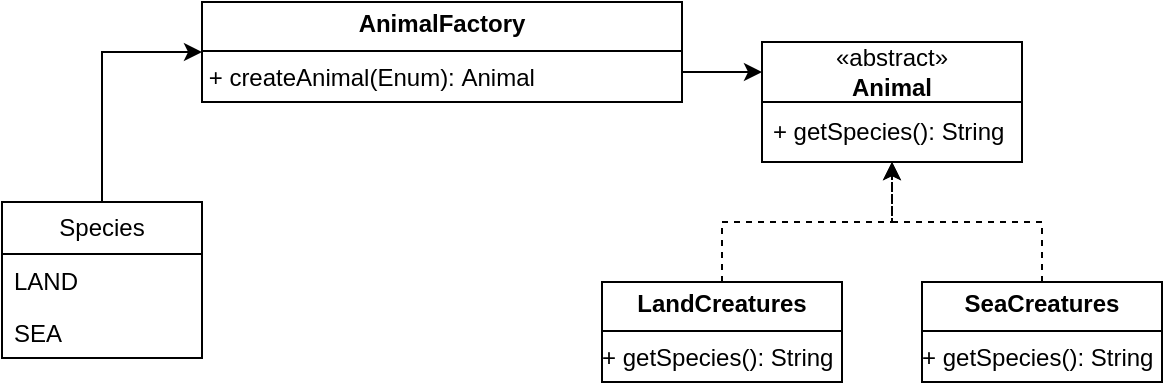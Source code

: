 <mxfile version="20.5.3" type="embed"><diagram name="Страница — 1" id="iVpCG7FMlawMoxD5orLH"><mxGraphModel dx="843" dy="632" grid="1" gridSize="10" guides="1" tooltips="1" connect="1" arrows="1" fold="1" page="1" pageScale="1" pageWidth="827" pageHeight="1169" math="0" shadow="0"><root><mxCell id="0"/><mxCell id="1" parent="0"/><mxCell id="Z0x5usEhRj3-oJsWClzO-1" value="«abstract»&lt;br&gt;&lt;b&gt;Animal&lt;/b&gt;" style="html=1;whiteSpace=wrap;" parent="1" vertex="1"><mxGeometry x="540" y="280" width="130" height="30" as="geometry"/></mxCell><mxCell id="Z0x5usEhRj3-oJsWClzO-27" style="edgeStyle=orthogonalEdgeStyle;rounded=0;orthogonalLoop=1;jettySize=auto;html=1;exitX=1;exitY=0.75;exitDx=0;exitDy=0;entryX=0;entryY=0.5;entryDx=0;entryDy=0;" parent="1" source="Z0x5usEhRj3-oJsWClzO-2" target="Z0x5usEhRj3-oJsWClzO-1" edge="1"><mxGeometry relative="1" as="geometry"><Array as="points"><mxPoint x="500" y="298"/><mxPoint x="500" y="295"/></Array></mxGeometry></mxCell><mxCell id="Z0x5usEhRj3-oJsWClzO-2" value="&lt;p style=&quot;margin:0px;margin-top:4px;text-align:center;&quot;&gt;&lt;b&gt;AnimalFactory&lt;/b&gt;&lt;br&gt;&lt;/p&gt;&lt;hr size=&quot;1&quot; style=&quot;border-style:solid;&quot;&gt;&amp;nbsp;+&amp;nbsp;&lt;span style=&quot;background-color: initial;&quot;&gt;createAnimal(Enum):&amp;nbsp;&lt;/span&gt;Animal&amp;nbsp;&lt;div&gt;&lt;div style=&quot;height:2px;&quot;&gt;&lt;/div&gt;&lt;/div&gt;" style="verticalAlign=top;align=left;overflow=fill;html=1;whiteSpace=wrap;" parent="1" vertex="1"><mxGeometry x="260" y="260" width="240" height="50" as="geometry"/></mxCell><mxCell id="Z0x5usEhRj3-oJsWClzO-9" value="+ getSpecies(): String&amp;nbsp;" style="html=1;whiteSpace=wrap;" parent="1" vertex="1"><mxGeometry x="540" y="310" width="130" height="30" as="geometry"/></mxCell><mxCell id="Z0x5usEhRj3-oJsWClzO-10" style="edgeStyle=orthogonalEdgeStyle;rounded=0;orthogonalLoop=1;jettySize=auto;html=1;exitX=0.5;exitY=1;exitDx=0;exitDy=0;" parent="1" source="Z0x5usEhRj3-oJsWClzO-2" target="Z0x5usEhRj3-oJsWClzO-2" edge="1"><mxGeometry relative="1" as="geometry"/></mxCell><mxCell id="Z0x5usEhRj3-oJsWClzO-12" style="edgeStyle=orthogonalEdgeStyle;rounded=0;orthogonalLoop=1;jettySize=auto;html=1;exitX=0.5;exitY=1;exitDx=0;exitDy=0;" parent="1" source="Z0x5usEhRj3-oJsWClzO-1" target="Z0x5usEhRj3-oJsWClzO-1" edge="1"><mxGeometry relative="1" as="geometry"/></mxCell><mxCell id="Z0x5usEhRj3-oJsWClzO-19" style="edgeStyle=orthogonalEdgeStyle;rounded=0;orthogonalLoop=1;jettySize=auto;html=1;exitX=0.5;exitY=0;exitDx=0;exitDy=0;dashed=1;" parent="1" source="Z0x5usEhRj3-oJsWClzO-15" target="Z0x5usEhRj3-oJsWClzO-9" edge="1"><mxGeometry relative="1" as="geometry"/></mxCell><mxCell id="Z0x5usEhRj3-oJsWClzO-15" value="&lt;p style=&quot;margin:0px;margin-top:4px;text-align:center;&quot;&gt;&lt;b&gt;LandCreatures&lt;/b&gt;&lt;br&gt;&lt;/p&gt;&lt;hr size=&quot;1&quot; style=&quot;border-style:solid;&quot;&gt;&lt;div style=&quot;height:2px;&quot;&gt;&lt;span style=&quot;text-align: center;&quot;&gt;+ getSpecies(): String&amp;nbsp;&lt;/span&gt;&lt;/div&gt;" style="verticalAlign=top;align=left;overflow=fill;html=1;whiteSpace=wrap;" parent="1" vertex="1"><mxGeometry x="460" y="400" width="120" height="50" as="geometry"/></mxCell><mxCell id="Z0x5usEhRj3-oJsWClzO-20" style="edgeStyle=orthogonalEdgeStyle;rounded=0;orthogonalLoop=1;jettySize=auto;html=1;exitX=0.5;exitY=0;exitDx=0;exitDy=0;entryX=0.5;entryY=1;entryDx=0;entryDy=0;dashed=1;" parent="1" source="Z0x5usEhRj3-oJsWClzO-16" target="Z0x5usEhRj3-oJsWClzO-9" edge="1"><mxGeometry relative="1" as="geometry"><mxPoint x="679.966" y="370" as="targetPoint"/></mxGeometry></mxCell><mxCell id="Z0x5usEhRj3-oJsWClzO-16" value="&lt;p style=&quot;margin:0px;margin-top:4px;text-align:center;&quot;&gt;&lt;b&gt;SeaCreatures&lt;/b&gt;&lt;br&gt;&lt;/p&gt;&lt;hr size=&quot;1&quot; style=&quot;border-style:solid;&quot;&gt;&lt;div style=&quot;height:2px;&quot;&gt;&lt;span style=&quot;text-align: center;&quot;&gt;+ getSpecies(): String&amp;nbsp;&lt;/span&gt;&lt;/div&gt;" style="verticalAlign=top;align=left;overflow=fill;html=1;whiteSpace=wrap;" parent="1" vertex="1"><mxGeometry x="620" y="400" width="120" height="50" as="geometry"/></mxCell><mxCell id="Z0x5usEhRj3-oJsWClzO-25" style="edgeStyle=orthogonalEdgeStyle;rounded=0;orthogonalLoop=1;jettySize=auto;html=1;exitX=0.5;exitY=0;exitDx=0;exitDy=0;entryX=0;entryY=0.5;entryDx=0;entryDy=0;" parent="1" source="Z0x5usEhRj3-oJsWClzO-21" target="Z0x5usEhRj3-oJsWClzO-2" edge="1"><mxGeometry relative="1" as="geometry"/></mxCell><mxCell id="Z0x5usEhRj3-oJsWClzO-21" value="Species" style="swimlane;fontStyle=0;childLayout=stackLayout;horizontal=1;startSize=26;fillColor=none;horizontalStack=0;resizeParent=1;resizeParentMax=0;resizeLast=0;collapsible=1;marginBottom=0;whiteSpace=wrap;html=1;" parent="1" vertex="1"><mxGeometry x="160" y="360" width="100" height="78" as="geometry"/></mxCell><mxCell id="Z0x5usEhRj3-oJsWClzO-22" value="LAND" style="text;strokeColor=none;fillColor=none;align=left;verticalAlign=top;spacingLeft=4;spacingRight=4;overflow=hidden;rotatable=0;points=[[0,0.5],[1,0.5]];portConstraint=eastwest;whiteSpace=wrap;html=1;" parent="Z0x5usEhRj3-oJsWClzO-21" vertex="1"><mxGeometry y="26" width="100" height="26" as="geometry"/></mxCell><mxCell id="Z0x5usEhRj3-oJsWClzO-23" value="SEA" style="text;strokeColor=none;fillColor=none;align=left;verticalAlign=top;spacingLeft=4;spacingRight=4;overflow=hidden;rotatable=0;points=[[0,0.5],[1,0.5]];portConstraint=eastwest;whiteSpace=wrap;html=1;" parent="Z0x5usEhRj3-oJsWClzO-21" vertex="1"><mxGeometry y="52" width="100" height="26" as="geometry"/></mxCell></root></mxGraphModel></diagram></mxfile>